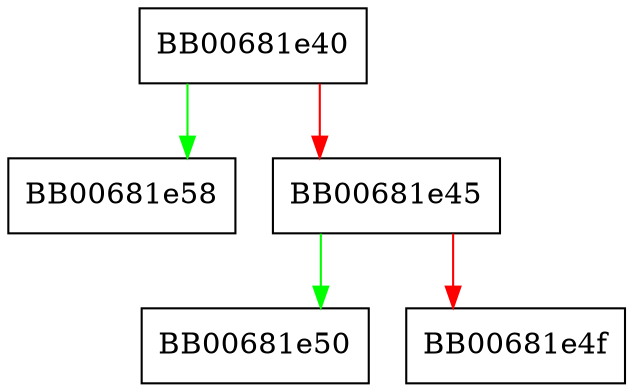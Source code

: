 digraph X509_REVOKED_set_serialNumber {
  node [shape="box"];
  graph [splines=ortho];
  BB00681e40 -> BB00681e58 [color="green"];
  BB00681e40 -> BB00681e45 [color="red"];
  BB00681e45 -> BB00681e50 [color="green"];
  BB00681e45 -> BB00681e4f [color="red"];
}